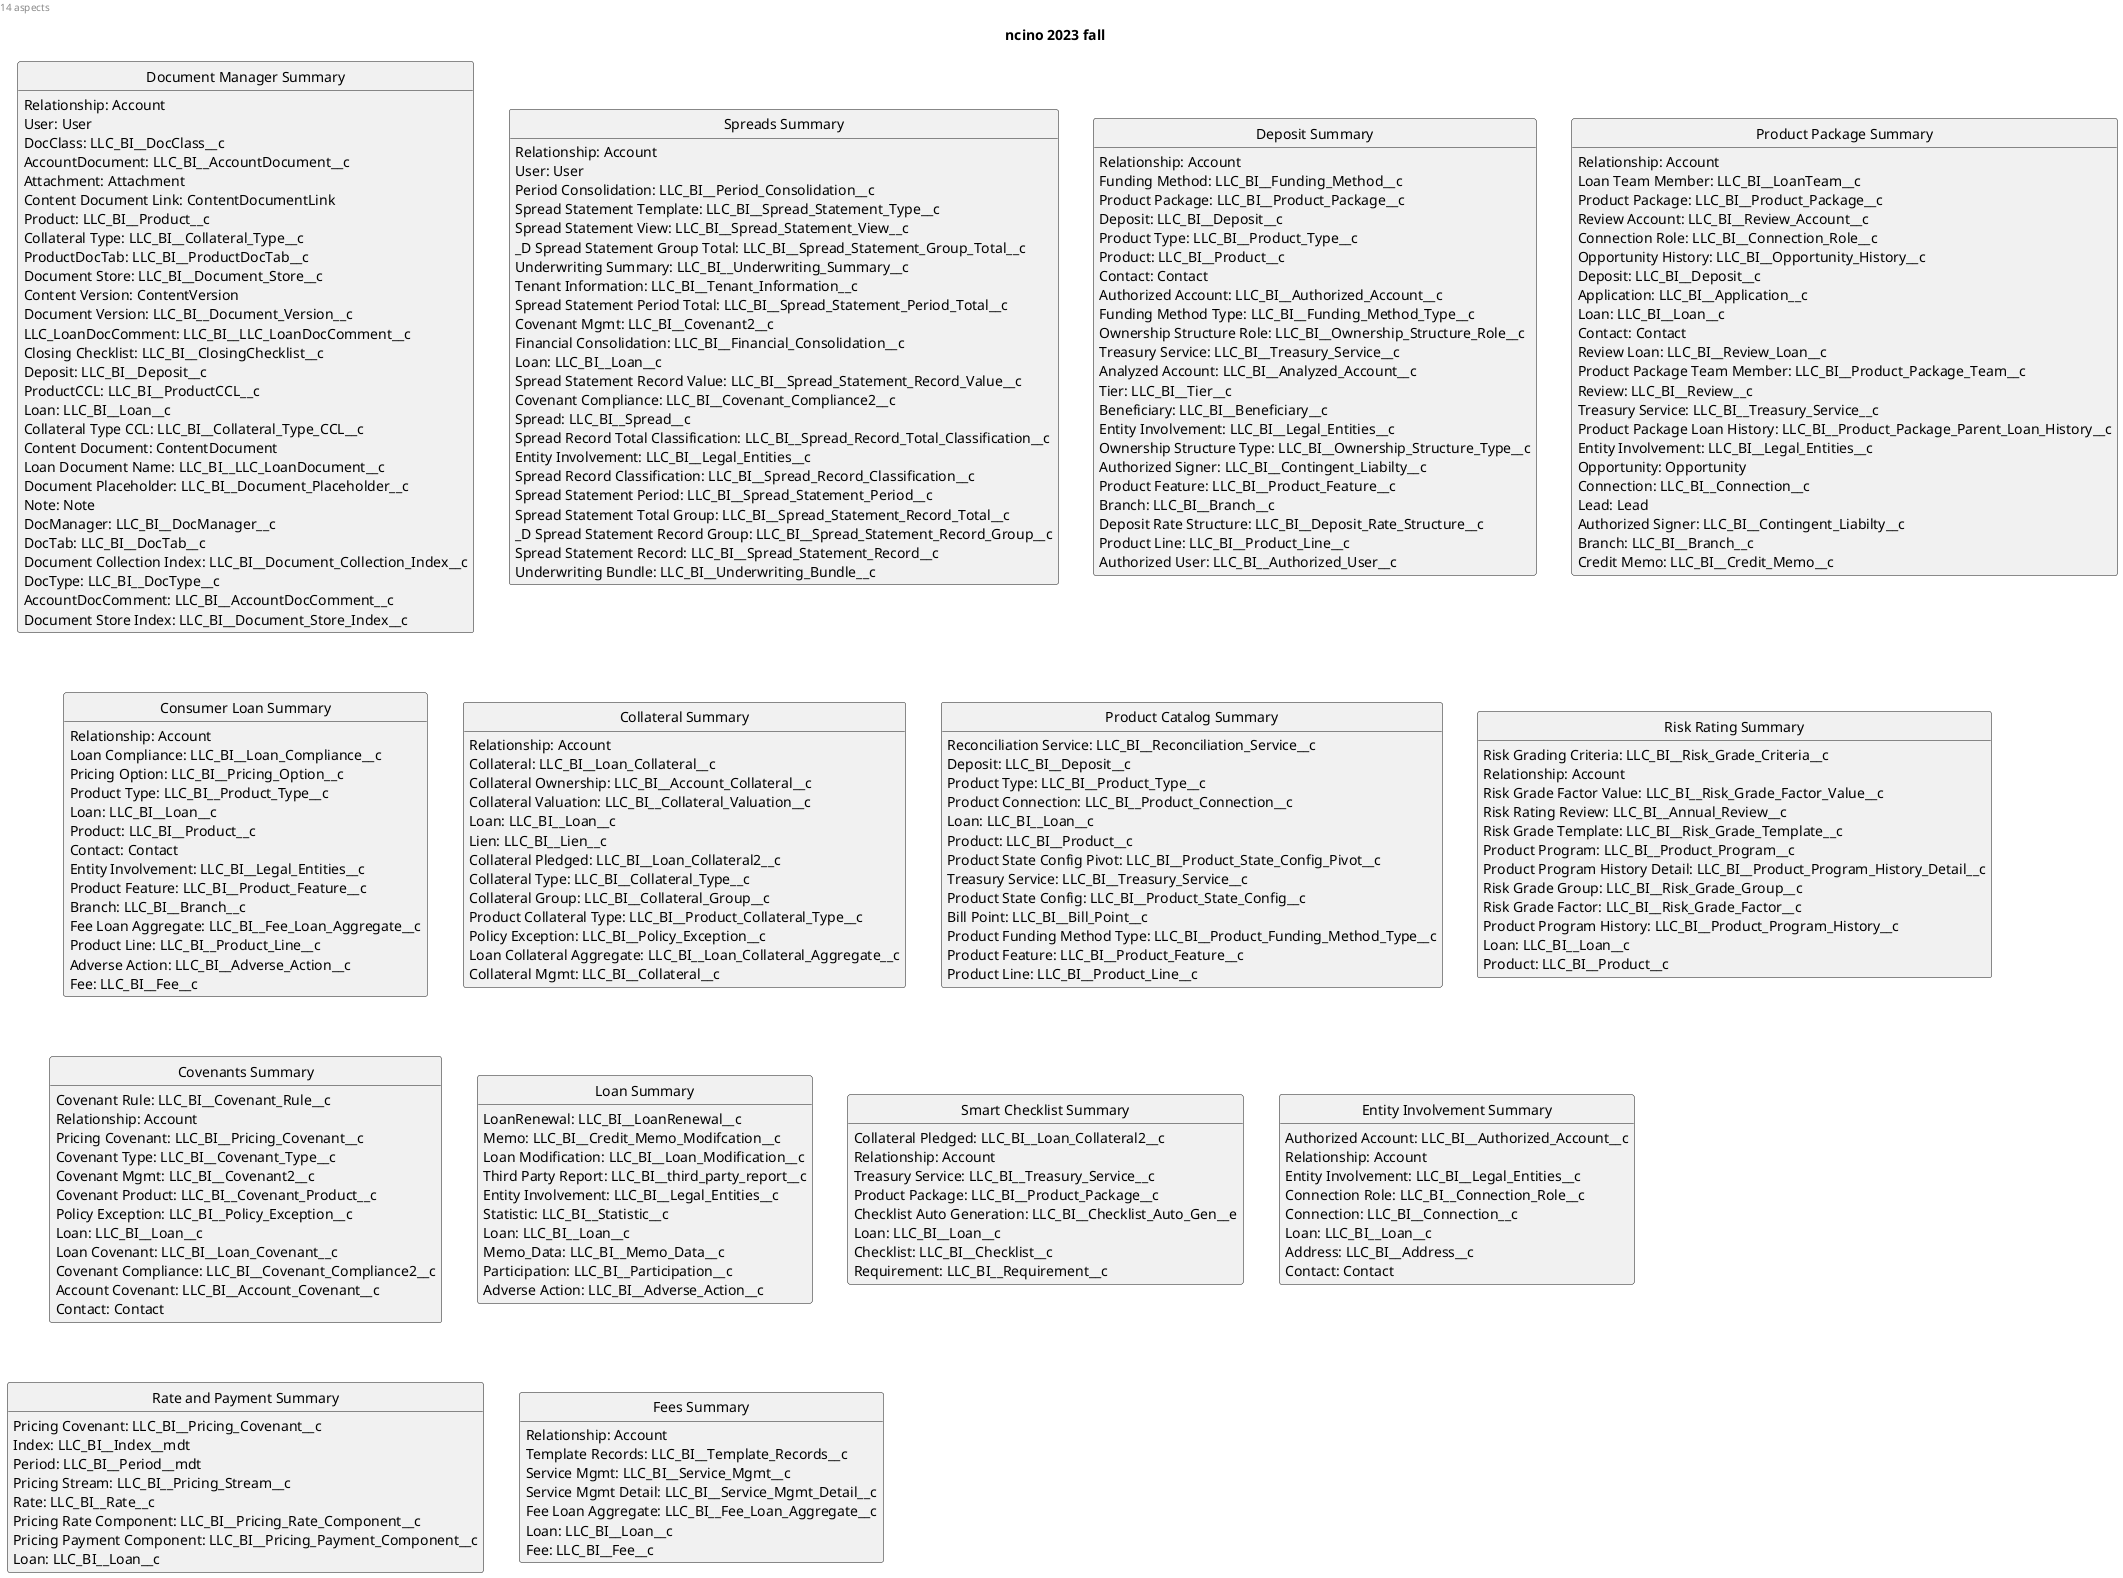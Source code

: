 @startuml
'https://plantuml.com/class-diagram

left header 14 aspects
title ncino 2023 fall

'skinparam classBorderThickness 0

hide circle
hide empty methods
hide empty fields


class "Document Manager Summary" {
Relationship: Account
User: User
DocClass: LLC_BI__DocClass__c
AccountDocument: LLC_BI__AccountDocument__c
Attachment: Attachment
Content Document Link: ContentDocumentLink
Product: LLC_BI__Product__c
Collateral Type: LLC_BI__Collateral_Type__c
ProductDocTab: LLC_BI__ProductDocTab__c
Document Store: LLC_BI__Document_Store__c
Content Version: ContentVersion
Document Version: LLC_BI__Document_Version__c
LLC_LoanDocComment: LLC_BI__LLC_LoanDocComment__c
Closing Checklist: LLC_BI__ClosingChecklist__c
Deposit: LLC_BI__Deposit__c
ProductCCL: LLC_BI__ProductCCL__c
Loan: LLC_BI__Loan__c
Collateral Type CCL: LLC_BI__Collateral_Type_CCL__c
Content Document: ContentDocument
Loan Document Name: LLC_BI__LLC_LoanDocument__c
Document Placeholder: LLC_BI__Document_Placeholder__c
Note: Note
DocManager: LLC_BI__DocManager__c
DocTab: LLC_BI__DocTab__c
Document Collection Index: LLC_BI__Document_Collection_Index__c
DocType: LLC_BI__DocType__c
AccountDocComment: LLC_BI__AccountDocComment__c
Document Store Index: LLC_BI__Document_Store_Index__c
}
class "Spreads Summary" {
Relationship: Account
User: User
Period Consolidation: LLC_BI__Period_Consolidation__c
Spread Statement Template: LLC_BI__Spread_Statement_Type__c
Spread Statement View: LLC_BI__Spread_Statement_View__c
_D Spread Statement Group Total: LLC_BI__Spread_Statement_Group_Total__c
Underwriting Summary: LLC_BI__Underwriting_Summary__c
Tenant Information: LLC_BI__Tenant_Information__c
Spread Statement Period Total: LLC_BI__Spread_Statement_Period_Total__c
Covenant Mgmt: LLC_BI__Covenant2__c
Financial Consolidation: LLC_BI__Financial_Consolidation__c
Loan: LLC_BI__Loan__c
Spread Statement Record Value: LLC_BI__Spread_Statement_Record_Value__c
Covenant Compliance: LLC_BI__Covenant_Compliance2__c
Spread: LLC_BI__Spread__c
Spread Record Total Classification: LLC_BI__Spread_Record_Total_Classification__c
Entity Involvement: LLC_BI__Legal_Entities__c
Spread Record Classification: LLC_BI__Spread_Record_Classification__c
Spread Statement Period: LLC_BI__Spread_Statement_Period__c
Spread Statement Total Group: LLC_BI__Spread_Statement_Record_Total__c
_D Spread Statement Record Group: LLC_BI__Spread_Statement_Record_Group__c
Spread Statement Record: LLC_BI__Spread_Statement_Record__c
Underwriting Bundle: LLC_BI__Underwriting_Bundle__c
}
class "Deposit Summary" {
Relationship: Account
Funding Method: LLC_BI__Funding_Method__c
Product Package: LLC_BI__Product_Package__c
Deposit: LLC_BI__Deposit__c
Product Type: LLC_BI__Product_Type__c
Product: LLC_BI__Product__c
Contact: Contact
Authorized Account: LLC_BI__Authorized_Account__c
Funding Method Type: LLC_BI__Funding_Method_Type__c
Ownership Structure Role: LLC_BI__Ownership_Structure_Role__c
Treasury Service: LLC_BI__Treasury_Service__c
Analyzed Account: LLC_BI__Analyzed_Account__c
Tier: LLC_BI__Tier__c
Beneficiary: LLC_BI__Beneficiary__c
Entity Involvement: LLC_BI__Legal_Entities__c
Ownership Structure Type: LLC_BI__Ownership_Structure_Type__c
Authorized Signer: LLC_BI__Contingent_Liabilty__c
Product Feature: LLC_BI__Product_Feature__c
Branch: LLC_BI__Branch__c
Deposit Rate Structure: LLC_BI__Deposit_Rate_Structure__c
Product Line: LLC_BI__Product_Line__c
Authorized User: LLC_BI__Authorized_User__c
}
class "Product Package Summary" {
Relationship: Account
Loan Team Member: LLC_BI__LoanTeam__c
Product Package: LLC_BI__Product_Package__c
Review Account: LLC_BI__Review_Account__c
Connection Role: LLC_BI__Connection_Role__c
Opportunity History: LLC_BI__Opportunity_History__c
Deposit: LLC_BI__Deposit__c
Application: LLC_BI__Application__c
Loan: LLC_BI__Loan__c
Contact: Contact
Review Loan: LLC_BI__Review_Loan__c
Product Package Team Member: LLC_BI__Product_Package_Team__c
Review: LLC_BI__Review__c
Treasury Service: LLC_BI__Treasury_Service__c
Product Package Loan History: LLC_BI__Product_Package_Parent_Loan_History__c
Entity Involvement: LLC_BI__Legal_Entities__c
Opportunity: Opportunity
Connection: LLC_BI__Connection__c
Lead: Lead
Authorized Signer: LLC_BI__Contingent_Liabilty__c
Branch: LLC_BI__Branch__c
Credit Memo: LLC_BI__Credit_Memo__c
}
class "Consumer Loan Summary" {
Relationship: Account
Loan Compliance: LLC_BI__Loan_Compliance__c
Pricing Option: LLC_BI__Pricing_Option__c
Product Type: LLC_BI__Product_Type__c
Loan: LLC_BI__Loan__c
Product: LLC_BI__Product__c
Contact: Contact
Entity Involvement: LLC_BI__Legal_Entities__c
Product Feature: LLC_BI__Product_Feature__c
Branch: LLC_BI__Branch__c
Fee Loan Aggregate: LLC_BI__Fee_Loan_Aggregate__c
Product Line: LLC_BI__Product_Line__c
Adverse Action: LLC_BI__Adverse_Action__c
Fee: LLC_BI__Fee__c
}
class "Collateral Summary" {
Relationship: Account
Collateral: LLC_BI__Loan_Collateral__c
Collateral Ownership: LLC_BI__Account_Collateral__c
Collateral Valuation: LLC_BI__Collateral_Valuation__c
Loan: LLC_BI__Loan__c
Lien: LLC_BI__Lien__c
Collateral Pledged: LLC_BI__Loan_Collateral2__c
Collateral Type: LLC_BI__Collateral_Type__c
Collateral Group: LLC_BI__Collateral_Group__c
Product Collateral Type: LLC_BI__Product_Collateral_Type__c
Policy Exception: LLC_BI__Policy_Exception__c
Loan Collateral Aggregate: LLC_BI__Loan_Collateral_Aggregate__c
Collateral Mgmt: LLC_BI__Collateral__c
}
class "Product Catalog Summary" {
Reconciliation Service: LLC_BI__Reconciliation_Service__c
Deposit: LLC_BI__Deposit__c
Product Type: LLC_BI__Product_Type__c
Product Connection: LLC_BI__Product_Connection__c
Loan: LLC_BI__Loan__c
Product: LLC_BI__Product__c
Product State Config Pivot: LLC_BI__Product_State_Config_Pivot__c
Treasury Service: LLC_BI__Treasury_Service__c
Product State Config: LLC_BI__Product_State_Config__c
Bill Point: LLC_BI__Bill_Point__c
Product Funding Method Type: LLC_BI__Product_Funding_Method_Type__c
Product Feature: LLC_BI__Product_Feature__c
Product Line: LLC_BI__Product_Line__c
}
class "Risk Rating Summary" {
Risk Grading Criteria: LLC_BI__Risk_Grade_Criteria__c
Relationship: Account
Risk Grade Factor Value: LLC_BI__Risk_Grade_Factor_Value__c
Risk Rating Review: LLC_BI__Annual_Review__c
Risk Grade Template: LLC_BI__Risk_Grade_Template__c
Product Program: LLC_BI__Product_Program__c
Product Program History Detail: LLC_BI__Product_Program_History_Detail__c
Risk Grade Group: LLC_BI__Risk_Grade_Group__c
Risk Grade Factor: LLC_BI__Risk_Grade_Factor__c
Product Program History: LLC_BI__Product_Program_History__c
Loan: LLC_BI__Loan__c
Product: LLC_BI__Product__c
}
class "Covenants Summary" {
Covenant Rule: LLC_BI__Covenant_Rule__c
Relationship: Account
Pricing Covenant: LLC_BI__Pricing_Covenant__c
Covenant Type: LLC_BI__Covenant_Type__c
Covenant Mgmt: LLC_BI__Covenant2__c
Covenant Product: LLC_BI__Covenant_Product__c
Policy Exception: LLC_BI__Policy_Exception__c
Loan: LLC_BI__Loan__c
Loan Covenant: LLC_BI__Loan_Covenant__c
Covenant Compliance: LLC_BI__Covenant_Compliance2__c
Account Covenant: LLC_BI__Account_Covenant__c
Contact: Contact
}
class "Loan Summary" {
LoanRenewal: LLC_BI__LoanRenewal__c
Memo: LLC_BI__Credit_Memo_Modifcation__c
Loan Modification: LLC_BI__Loan_Modification__c
Third Party Report: LLC_BI__third_party_report__c
Entity Involvement: LLC_BI__Legal_Entities__c
Statistic: LLC_BI__Statistic__c
Loan: LLC_BI__Loan__c
Memo_Data: LLC_BI__Memo_Data__c
Participation: LLC_BI__Participation__c
Adverse Action: LLC_BI__Adverse_Action__c
}
class "Smart Checklist Summary" {
Collateral Pledged: LLC_BI__Loan_Collateral2__c
Relationship: Account
Treasury Service: LLC_BI__Treasury_Service__c
Product Package: LLC_BI__Product_Package__c
Checklist Auto Generation: LLC_BI__Checklist_Auto_Gen__e
Loan: LLC_BI__Loan__c
Checklist: LLC_BI__Checklist__c
Requirement: LLC_BI__Requirement__c
}
class "Entity Involvement Summary" {
Authorized Account: LLC_BI__Authorized_Account__c
Relationship: Account
Entity Involvement: LLC_BI__Legal_Entities__c
Connection Role: LLC_BI__Connection_Role__c
Connection: LLC_BI__Connection__c
Loan: LLC_BI__Loan__c
Address: LLC_BI__Address__c
Contact: Contact
}
class "Rate and Payment Summary" {
Pricing Covenant: LLC_BI__Pricing_Covenant__c
Index: LLC_BI__Index__mdt
Period: LLC_BI__Period__mdt
Pricing Stream: LLC_BI__Pricing_Stream__c
Rate: LLC_BI__Rate__c
Pricing Rate Component: LLC_BI__Pricing_Rate_Component__c
Pricing Payment Component: LLC_BI__Pricing_Payment_Component__c
Loan: LLC_BI__Loan__c
}
class "Fees Summary" {
Relationship: Account
Template Records: LLC_BI__Template_Records__c
Service Mgmt: LLC_BI__Service_Mgmt__c
Service Mgmt Detail: LLC_BI__Service_Mgmt_Detail__c
Fee Loan Aggregate: LLC_BI__Fee_Loan_Aggregate__c
Loan: LLC_BI__Loan__c
Fee: LLC_BI__Fee__c
}
@enduml

